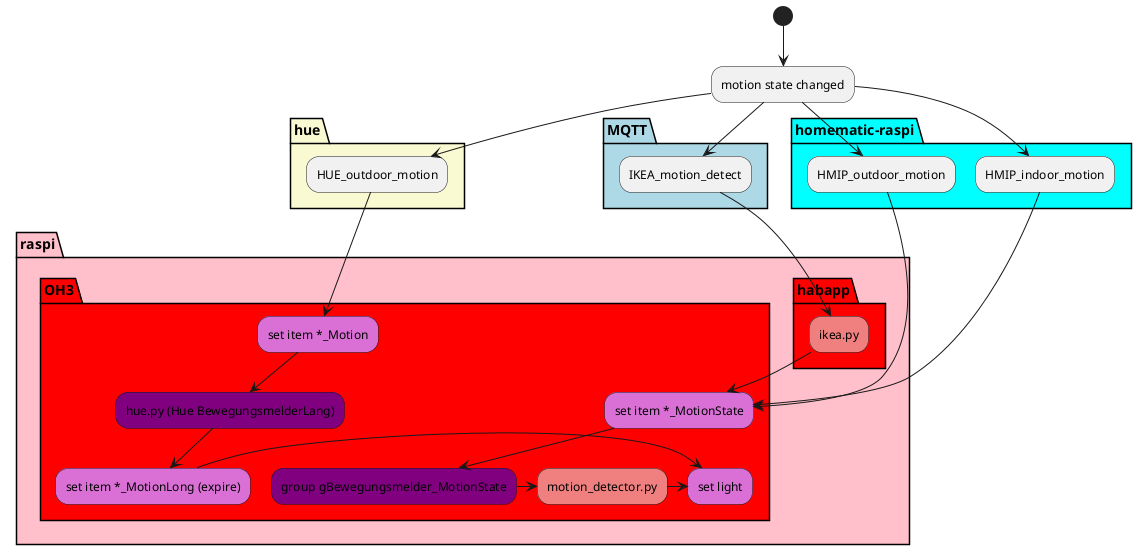 @startuml doors
(*) --> "motion state changed" as new_motion

partition hue #LightGoldenRodYellow {

  new_motion --> HUE_outdoor_motion
}

partition MQTT #LightBlue {

  new_motion --> IKEA_motion_detect
}

partition homematic-raspi #aqua {
  new_motion --> HMIP_outdoor_motion
  new_motion --> HMIP_indoor_motion
}

partition raspi #pink {

  partition habapp #red {
     IKEA_motion_detect --> ikea.py #LightCoral
  }

  partition OH3 #red {
    HMIP_indoor_motion --> "set item *_MotionState" #Orchid
    HMIP_outdoor_motion --> "set item *_MotionState"
    ikea.py --> "set item *_MotionState"

    "set item *_MotionState" --> "group gBewegungsmelder_MotionState" #Purple

    "group gBewegungsmelder_MotionState" -> motion_detector.py #LightCoral

    HUE_outdoor_motion --> "set item *_Motion" #Orchid
    "set item *_Motion" --> "hue.py (Hue BewegungsmelderLang)" #Purple
    "hue.py (Hue BewegungsmelderLang)" --> "set item *_MotionLong (expire)" #Orchid


    motion_detector.py -> "set light" #Orchid
    "set item *_MotionLong (expire)" -> "set light"
  }

}

@enduml
